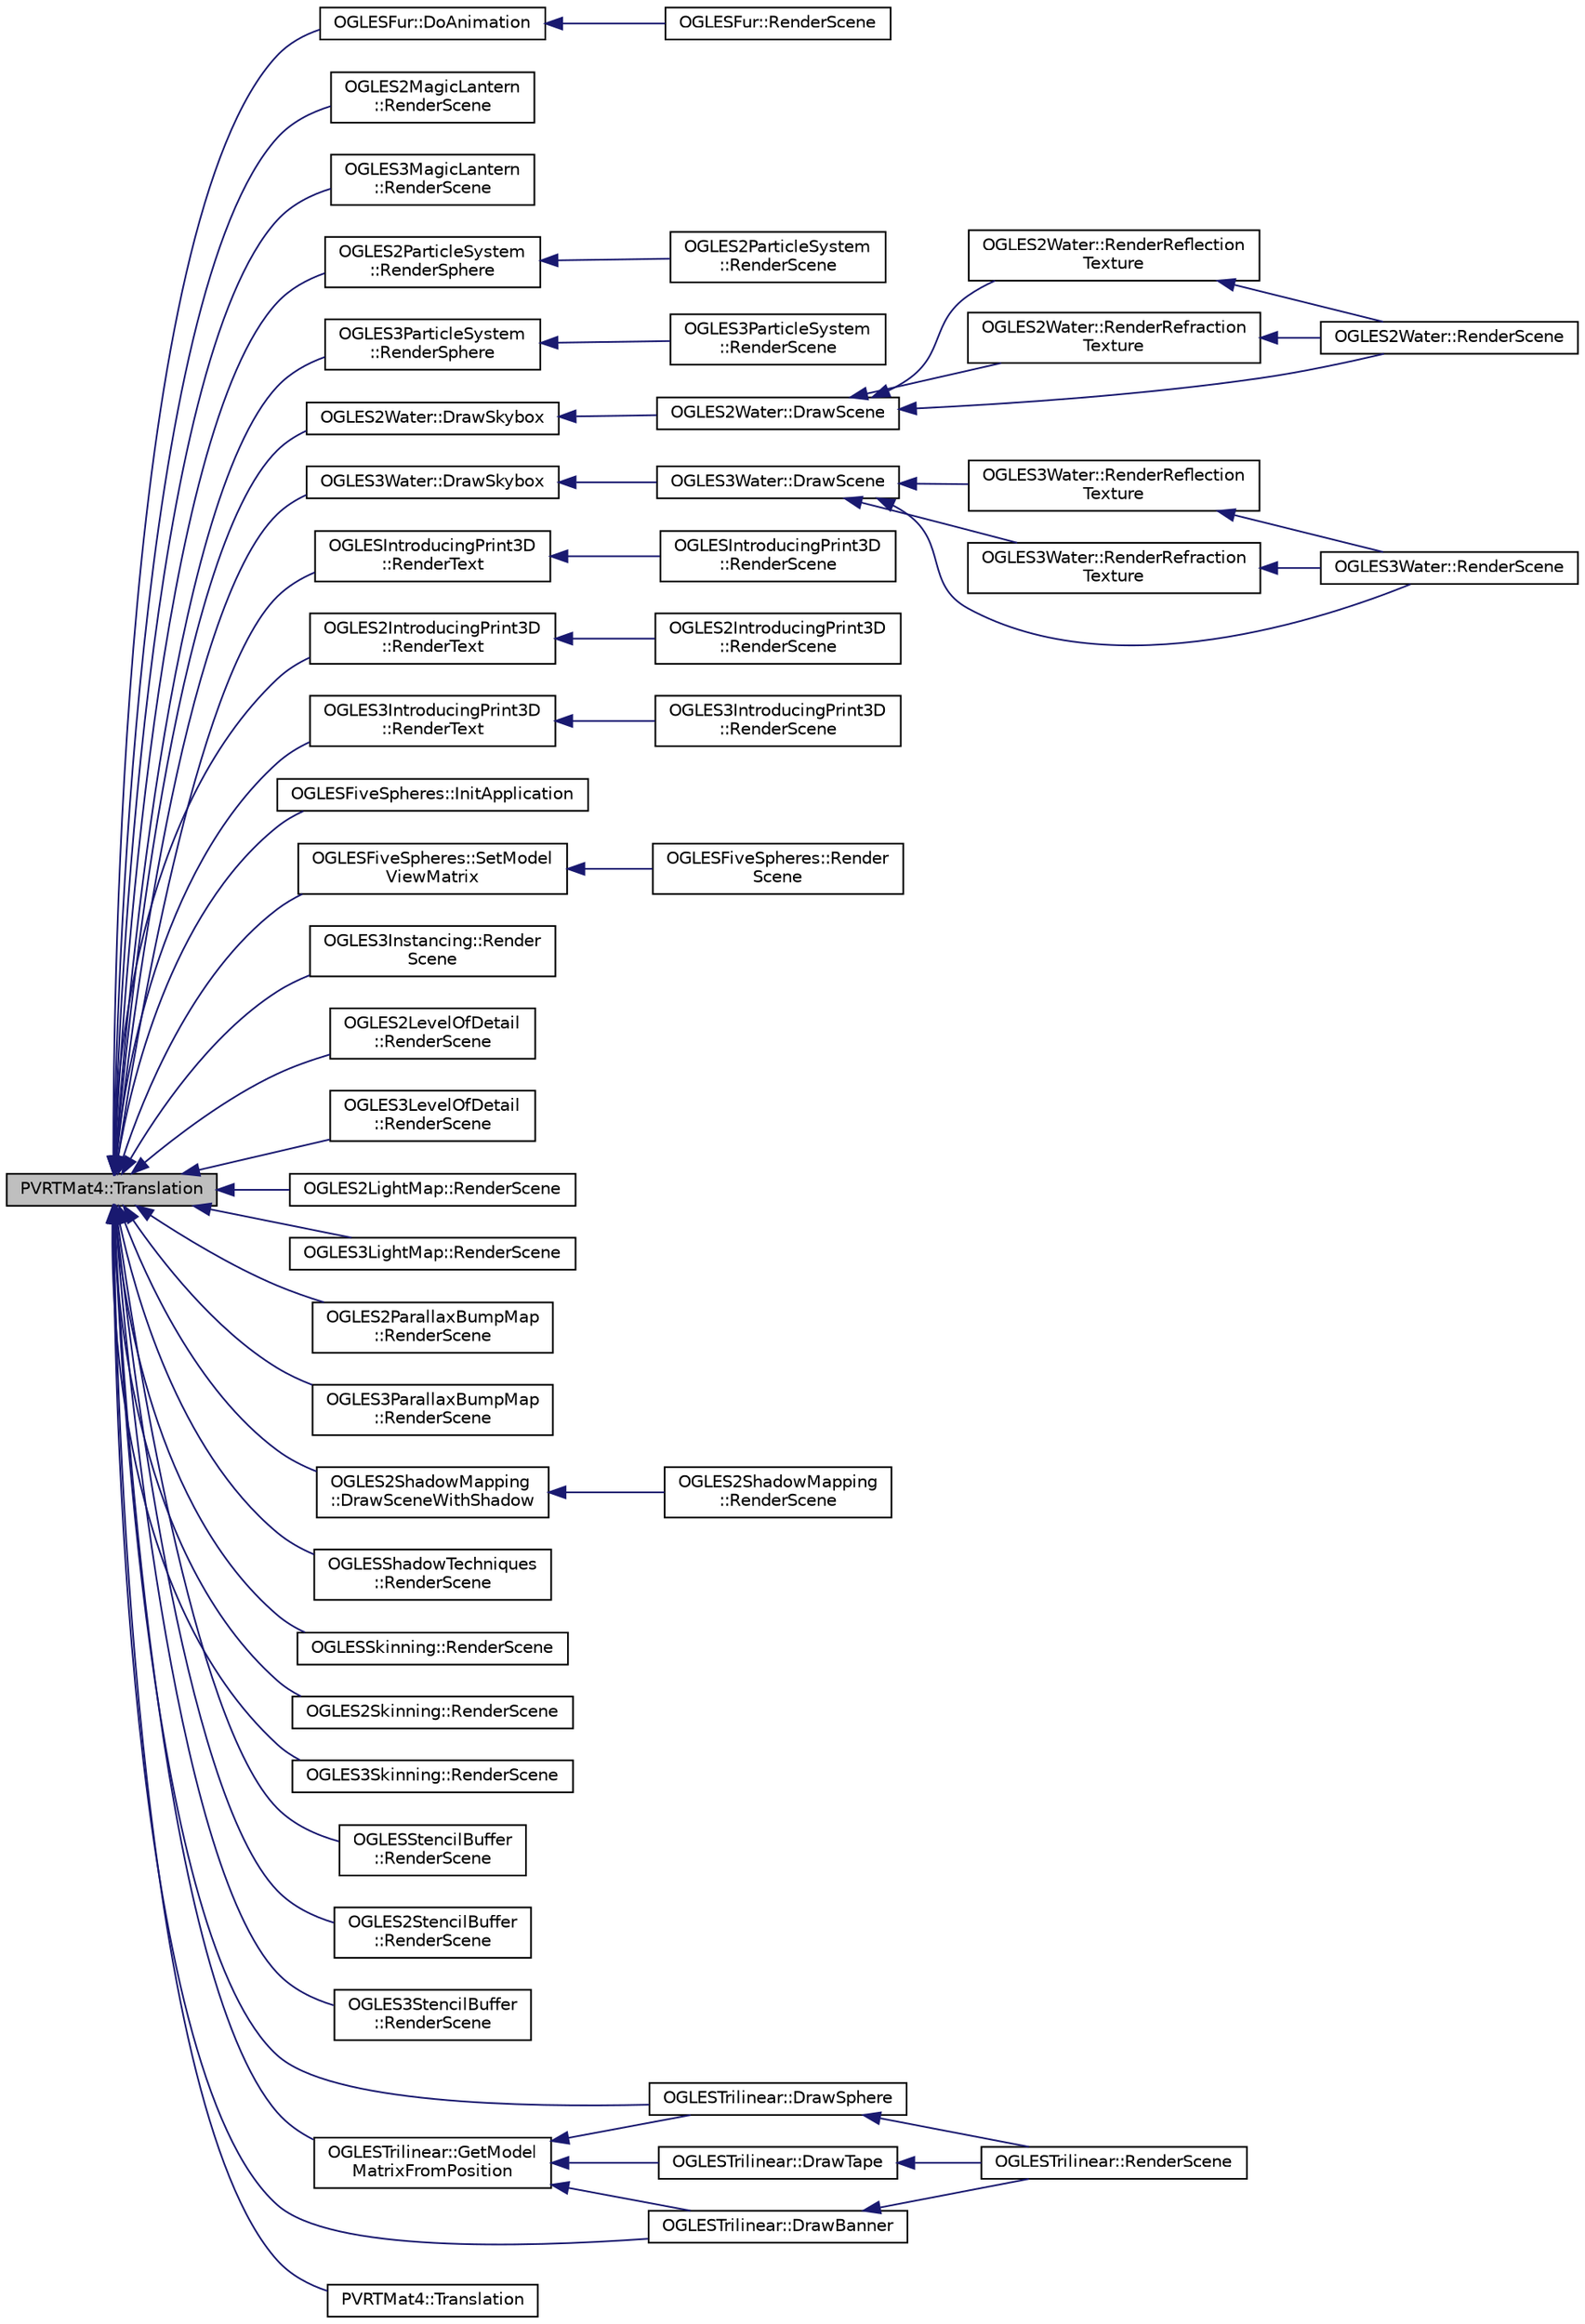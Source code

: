 digraph "PVRTMat4::Translation"
{
  edge [fontname="Helvetica",fontsize="10",labelfontname="Helvetica",labelfontsize="10"];
  node [fontname="Helvetica",fontsize="10",shape=record];
  rankdir="LR";
  Node1 [label="PVRTMat4::Translation",height=0.2,width=0.4,color="black", fillcolor="grey75", style="filled", fontcolor="black"];
  Node1 -> Node2 [dir="back",color="midnightblue",fontsize="10",style="solid"];
  Node2 [label="OGLESFur::DoAnimation",height=0.2,width=0.4,color="black", fillcolor="white", style="filled",URL="$class_o_g_l_e_s_fur.html#a0e7519d4b71712cf4f8a31b3f98f1a65"];
  Node2 -> Node3 [dir="back",color="midnightblue",fontsize="10",style="solid"];
  Node3 [label="OGLESFur::RenderScene",height=0.2,width=0.4,color="black", fillcolor="white", style="filled",URL="$class_o_g_l_e_s_fur.html#a48afd2a178887b797e9fc6a5948286d9"];
  Node1 -> Node4 [dir="back",color="midnightblue",fontsize="10",style="solid"];
  Node4 [label="OGLES2MagicLantern\l::RenderScene",height=0.2,width=0.4,color="black", fillcolor="white", style="filled",URL="$class_o_g_l_e_s2_magic_lantern.html#a8a871ffcbbd00d419fdaf1c0c99c154f"];
  Node1 -> Node5 [dir="back",color="midnightblue",fontsize="10",style="solid"];
  Node5 [label="OGLES3MagicLantern\l::RenderScene",height=0.2,width=0.4,color="black", fillcolor="white", style="filled",URL="$class_o_g_l_e_s3_magic_lantern.html#a60662b8c25d2b6f583b89676d628761c"];
  Node1 -> Node6 [dir="back",color="midnightblue",fontsize="10",style="solid"];
  Node6 [label="OGLES2ParticleSystem\l::RenderSphere",height=0.2,width=0.4,color="black", fillcolor="white", style="filled",URL="$class_o_g_l_e_s2_particle_system.html#a02e2e5588e0d7de861f5b7abd9c79076"];
  Node6 -> Node7 [dir="back",color="midnightblue",fontsize="10",style="solid"];
  Node7 [label="OGLES2ParticleSystem\l::RenderScene",height=0.2,width=0.4,color="black", fillcolor="white", style="filled",URL="$class_o_g_l_e_s2_particle_system.html#a39b3c65321ed741ee0f6ec1811bdd707"];
  Node1 -> Node8 [dir="back",color="midnightblue",fontsize="10",style="solid"];
  Node8 [label="OGLES3ParticleSystem\l::RenderSphere",height=0.2,width=0.4,color="black", fillcolor="white", style="filled",URL="$class_o_g_l_e_s3_particle_system.html#a02c9d32cde843e2337f7a8a09203a851"];
  Node8 -> Node9 [dir="back",color="midnightblue",fontsize="10",style="solid"];
  Node9 [label="OGLES3ParticleSystem\l::RenderScene",height=0.2,width=0.4,color="black", fillcolor="white", style="filled",URL="$class_o_g_l_e_s3_particle_system.html#a4d0c7f4a55fa75fd6348c6ceea906751"];
  Node1 -> Node10 [dir="back",color="midnightblue",fontsize="10",style="solid"];
  Node10 [label="OGLES2Water::DrawSkybox",height=0.2,width=0.4,color="black", fillcolor="white", style="filled",URL="$class_o_g_l_e_s2_water.html#adb8a0836b3a9c12f38dcf140eead887b"];
  Node10 -> Node11 [dir="back",color="midnightblue",fontsize="10",style="solid"];
  Node11 [label="OGLES2Water::DrawScene",height=0.2,width=0.4,color="black", fillcolor="white", style="filled",URL="$class_o_g_l_e_s2_water.html#af281ce15918f0469ded2fd2e60883399"];
  Node11 -> Node12 [dir="back",color="midnightblue",fontsize="10",style="solid"];
  Node12 [label="OGLES2Water::RenderScene",height=0.2,width=0.4,color="black", fillcolor="white", style="filled",URL="$class_o_g_l_e_s2_water.html#a43aedbce04a12af28c9dce20c4acfe40"];
  Node11 -> Node13 [dir="back",color="midnightblue",fontsize="10",style="solid"];
  Node13 [label="OGLES2Water::RenderReflection\lTexture",height=0.2,width=0.4,color="black", fillcolor="white", style="filled",URL="$class_o_g_l_e_s2_water.html#ac2987db0778ff9b541c419398da933c0"];
  Node13 -> Node12 [dir="back",color="midnightblue",fontsize="10",style="solid"];
  Node11 -> Node14 [dir="back",color="midnightblue",fontsize="10",style="solid"];
  Node14 [label="OGLES2Water::RenderRefraction\lTexture",height=0.2,width=0.4,color="black", fillcolor="white", style="filled",URL="$class_o_g_l_e_s2_water.html#abb62ed9339c576db98486bf882f65f56"];
  Node14 -> Node12 [dir="back",color="midnightblue",fontsize="10",style="solid"];
  Node1 -> Node15 [dir="back",color="midnightblue",fontsize="10",style="solid"];
  Node15 [label="OGLES3Water::DrawSkybox",height=0.2,width=0.4,color="black", fillcolor="white", style="filled",URL="$class_o_g_l_e_s3_water.html#a2cf141c8c4f4dabf478f146811ef95ff"];
  Node15 -> Node16 [dir="back",color="midnightblue",fontsize="10",style="solid"];
  Node16 [label="OGLES3Water::DrawScene",height=0.2,width=0.4,color="black", fillcolor="white", style="filled",URL="$class_o_g_l_e_s3_water.html#a96f9cf57787543e750d64be9ffd1e2c8"];
  Node16 -> Node17 [dir="back",color="midnightblue",fontsize="10",style="solid"];
  Node17 [label="OGLES3Water::RenderScene",height=0.2,width=0.4,color="black", fillcolor="white", style="filled",URL="$class_o_g_l_e_s3_water.html#aeab9e7a6214b0b72691879ad5d5584ad"];
  Node16 -> Node18 [dir="back",color="midnightblue",fontsize="10",style="solid"];
  Node18 [label="OGLES3Water::RenderReflection\lTexture",height=0.2,width=0.4,color="black", fillcolor="white", style="filled",URL="$class_o_g_l_e_s3_water.html#ac7bbade3e3a4e1a4faf5881e587a4a03"];
  Node18 -> Node17 [dir="back",color="midnightblue",fontsize="10",style="solid"];
  Node16 -> Node19 [dir="back",color="midnightblue",fontsize="10",style="solid"];
  Node19 [label="OGLES3Water::RenderRefraction\lTexture",height=0.2,width=0.4,color="black", fillcolor="white", style="filled",URL="$class_o_g_l_e_s3_water.html#a82d3d0aaaa0ab9cb96ccbecbb9c3d5d7"];
  Node19 -> Node17 [dir="back",color="midnightblue",fontsize="10",style="solid"];
  Node1 -> Node20 [dir="back",color="midnightblue",fontsize="10",style="solid"];
  Node20 [label="OGLESIntroducingPrint3D\l::RenderText",height=0.2,width=0.4,color="black", fillcolor="white", style="filled",URL="$class_o_g_l_e_s_introducing_print3_d.html#aa0d93174d333a69a43df67113db998e9"];
  Node20 -> Node21 [dir="back",color="midnightblue",fontsize="10",style="solid"];
  Node21 [label="OGLESIntroducingPrint3D\l::RenderScene",height=0.2,width=0.4,color="black", fillcolor="white", style="filled",URL="$class_o_g_l_e_s_introducing_print3_d.html#a4b9d708b27fbb073f8b96d9ee1ed5a02"];
  Node1 -> Node22 [dir="back",color="midnightblue",fontsize="10",style="solid"];
  Node22 [label="OGLES2IntroducingPrint3D\l::RenderText",height=0.2,width=0.4,color="black", fillcolor="white", style="filled",URL="$class_o_g_l_e_s2_introducing_print3_d.html#ae5ea6091a3022f952eab3070d868c2c4"];
  Node22 -> Node23 [dir="back",color="midnightblue",fontsize="10",style="solid"];
  Node23 [label="OGLES2IntroducingPrint3D\l::RenderScene",height=0.2,width=0.4,color="black", fillcolor="white", style="filled",URL="$class_o_g_l_e_s2_introducing_print3_d.html#ad5d79717c1e16789c24d0ac5d19e1649"];
  Node1 -> Node24 [dir="back",color="midnightblue",fontsize="10",style="solid"];
  Node24 [label="OGLES3IntroducingPrint3D\l::RenderText",height=0.2,width=0.4,color="black", fillcolor="white", style="filled",URL="$class_o_g_l_e_s3_introducing_print3_d.html#aaa06f89184fab1d820971dba0ee45076"];
  Node24 -> Node25 [dir="back",color="midnightblue",fontsize="10",style="solid"];
  Node25 [label="OGLES3IntroducingPrint3D\l::RenderScene",height=0.2,width=0.4,color="black", fillcolor="white", style="filled",URL="$class_o_g_l_e_s3_introducing_print3_d.html#af15a145b22637aa212ebe5ff1f5817d8"];
  Node1 -> Node26 [dir="back",color="midnightblue",fontsize="10",style="solid"];
  Node26 [label="OGLESFiveSpheres::InitApplication",height=0.2,width=0.4,color="black", fillcolor="white", style="filled",URL="$class_o_g_l_e_s_five_spheres.html#a0e55cf988c50d8e740ba341b7a1fe708"];
  Node1 -> Node27 [dir="back",color="midnightblue",fontsize="10",style="solid"];
  Node27 [label="OGLESFiveSpheres::SetModel\lViewMatrix",height=0.2,width=0.4,color="black", fillcolor="white", style="filled",URL="$class_o_g_l_e_s_five_spheres.html#a9ddb3fb9d17a37d18f2fe871cd2346d5"];
  Node27 -> Node28 [dir="back",color="midnightblue",fontsize="10",style="solid"];
  Node28 [label="OGLESFiveSpheres::Render\lScene",height=0.2,width=0.4,color="black", fillcolor="white", style="filled",URL="$class_o_g_l_e_s_five_spheres.html#a761c8fd86d8f50a0bfaf4b780031662d"];
  Node1 -> Node29 [dir="back",color="midnightblue",fontsize="10",style="solid"];
  Node29 [label="OGLES3Instancing::Render\lScene",height=0.2,width=0.4,color="black", fillcolor="white", style="filled",URL="$class_o_g_l_e_s3_instancing.html#aac87b19c8dcf9d0cd530eef9496c8a41"];
  Node1 -> Node30 [dir="back",color="midnightblue",fontsize="10",style="solid"];
  Node30 [label="OGLES2LevelOfDetail\l::RenderScene",height=0.2,width=0.4,color="black", fillcolor="white", style="filled",URL="$class_o_g_l_e_s2_level_of_detail.html#ac7b902ab90d99c5c385d3d0a81e4d598"];
  Node1 -> Node31 [dir="back",color="midnightblue",fontsize="10",style="solid"];
  Node31 [label="OGLES3LevelOfDetail\l::RenderScene",height=0.2,width=0.4,color="black", fillcolor="white", style="filled",URL="$class_o_g_l_e_s3_level_of_detail.html#a9adfd77b3c7cbc62f6ec39101eeef23a"];
  Node1 -> Node32 [dir="back",color="midnightblue",fontsize="10",style="solid"];
  Node32 [label="OGLES2LightMap::RenderScene",height=0.2,width=0.4,color="black", fillcolor="white", style="filled",URL="$class_o_g_l_e_s2_light_map.html#a9b6b8054c370fd7a9b3b17cffddbde65"];
  Node1 -> Node33 [dir="back",color="midnightblue",fontsize="10",style="solid"];
  Node33 [label="OGLES3LightMap::RenderScene",height=0.2,width=0.4,color="black", fillcolor="white", style="filled",URL="$class_o_g_l_e_s3_light_map.html#a3b6a2b87059eb8f336241ac9da43ec3e"];
  Node1 -> Node34 [dir="back",color="midnightblue",fontsize="10",style="solid"];
  Node34 [label="OGLES2ParallaxBumpMap\l::RenderScene",height=0.2,width=0.4,color="black", fillcolor="white", style="filled",URL="$class_o_g_l_e_s2_parallax_bump_map.html#a9c769a11b2b62a28492d39bed4bcbcd3"];
  Node1 -> Node35 [dir="back",color="midnightblue",fontsize="10",style="solid"];
  Node35 [label="OGLES3ParallaxBumpMap\l::RenderScene",height=0.2,width=0.4,color="black", fillcolor="white", style="filled",URL="$class_o_g_l_e_s3_parallax_bump_map.html#a3cc2c32377d0b3aea3f672ee6c30177c"];
  Node1 -> Node36 [dir="back",color="midnightblue",fontsize="10",style="solid"];
  Node36 [label="OGLES2ShadowMapping\l::DrawSceneWithShadow",height=0.2,width=0.4,color="black", fillcolor="white", style="filled",URL="$class_o_g_l_e_s2_shadow_mapping.html#a052536583d3c04b9847491f3bcbad4db"];
  Node36 -> Node37 [dir="back",color="midnightblue",fontsize="10",style="solid"];
  Node37 [label="OGLES2ShadowMapping\l::RenderScene",height=0.2,width=0.4,color="black", fillcolor="white", style="filled",URL="$class_o_g_l_e_s2_shadow_mapping.html#ac5ec67d502f806510955a3a7088aa2d4"];
  Node1 -> Node38 [dir="back",color="midnightblue",fontsize="10",style="solid"];
  Node38 [label="OGLESShadowTechniques\l::RenderScene",height=0.2,width=0.4,color="black", fillcolor="white", style="filled",URL="$class_o_g_l_e_s_shadow_techniques.html#aec061fb774765373606c7208c0bbaaac"];
  Node1 -> Node39 [dir="back",color="midnightblue",fontsize="10",style="solid"];
  Node39 [label="OGLESSkinning::RenderScene",height=0.2,width=0.4,color="black", fillcolor="white", style="filled",URL="$class_o_g_l_e_s_skinning.html#af9a394371161f14686751d0ace22482d",tooltip="Render the scene. "];
  Node1 -> Node40 [dir="back",color="midnightblue",fontsize="10",style="solid"];
  Node40 [label="OGLES2Skinning::RenderScene",height=0.2,width=0.4,color="black", fillcolor="white", style="filled",URL="$class_o_g_l_e_s2_skinning.html#ae4c74f6b2934eb7ba613f76d2d88e5e1"];
  Node1 -> Node41 [dir="back",color="midnightblue",fontsize="10",style="solid"];
  Node41 [label="OGLES3Skinning::RenderScene",height=0.2,width=0.4,color="black", fillcolor="white", style="filled",URL="$class_o_g_l_e_s3_skinning.html#a493b22c9b5ab107d183e4c087c3dc1ba"];
  Node1 -> Node42 [dir="back",color="midnightblue",fontsize="10",style="solid"];
  Node42 [label="OGLESStencilBuffer\l::RenderScene",height=0.2,width=0.4,color="black", fillcolor="white", style="filled",URL="$class_o_g_l_e_s_stencil_buffer.html#a54c8399b5a2e2fab387927a3acb5ca6d"];
  Node1 -> Node43 [dir="back",color="midnightblue",fontsize="10",style="solid"];
  Node43 [label="OGLES2StencilBuffer\l::RenderScene",height=0.2,width=0.4,color="black", fillcolor="white", style="filled",URL="$class_o_g_l_e_s2_stencil_buffer.html#acc86da305a2f068e2ea803dcdc39197e"];
  Node1 -> Node44 [dir="back",color="midnightblue",fontsize="10",style="solid"];
  Node44 [label="OGLES3StencilBuffer\l::RenderScene",height=0.2,width=0.4,color="black", fillcolor="white", style="filled",URL="$class_o_g_l_e_s3_stencil_buffer.html#af5cc24685ad3c361fe7db05e42dbb17d"];
  Node1 -> Node45 [dir="back",color="midnightblue",fontsize="10",style="solid"];
  Node45 [label="OGLESTrilinear::DrawSphere",height=0.2,width=0.4,color="black", fillcolor="white", style="filled",URL="$class_o_g_l_e_s_trilinear.html#a83e07a6af2eb7f1c388827db5239845f"];
  Node45 -> Node46 [dir="back",color="midnightblue",fontsize="10",style="solid"];
  Node46 [label="OGLESTrilinear::RenderScene",height=0.2,width=0.4,color="black", fillcolor="white", style="filled",URL="$class_o_g_l_e_s_trilinear.html#a9bcd2d9d44515a311904fe4dd1342653"];
  Node1 -> Node47 [dir="back",color="midnightblue",fontsize="10",style="solid"];
  Node47 [label="OGLESTrilinear::DrawBanner",height=0.2,width=0.4,color="black", fillcolor="white", style="filled",URL="$class_o_g_l_e_s_trilinear.html#ac52f766d31684290496f0b43fb455093"];
  Node47 -> Node46 [dir="back",color="midnightblue",fontsize="10",style="solid"];
  Node1 -> Node48 [dir="back",color="midnightblue",fontsize="10",style="solid"];
  Node48 [label="OGLESTrilinear::GetModel\lMatrixFromPosition",height=0.2,width=0.4,color="black", fillcolor="white", style="filled",URL="$class_o_g_l_e_s_trilinear.html#a1b5c61de2f46b54d56d757069af4efb7"];
  Node48 -> Node49 [dir="back",color="midnightblue",fontsize="10",style="solid"];
  Node49 [label="OGLESTrilinear::DrawTape",height=0.2,width=0.4,color="black", fillcolor="white", style="filled",URL="$class_o_g_l_e_s_trilinear.html#aa0872e20c2116637070a735063a824a1"];
  Node49 -> Node46 [dir="back",color="midnightblue",fontsize="10",style="solid"];
  Node48 -> Node45 [dir="back",color="midnightblue",fontsize="10",style="solid"];
  Node48 -> Node47 [dir="back",color="midnightblue",fontsize="10",style="solid"];
  Node1 -> Node50 [dir="back",color="midnightblue",fontsize="10",style="solid"];
  Node50 [label="PVRTMat4::Translation",height=0.2,width=0.4,color="black", fillcolor="white", style="filled",URL="$struct_p_v_r_t_mat4.html#a6defc16dddcdd71133deb60e954aab9d",tooltip="Calculates a 4x4 matrix corresponding to a transformation of tx, ty and tz distance in each axis as t..."];
}
